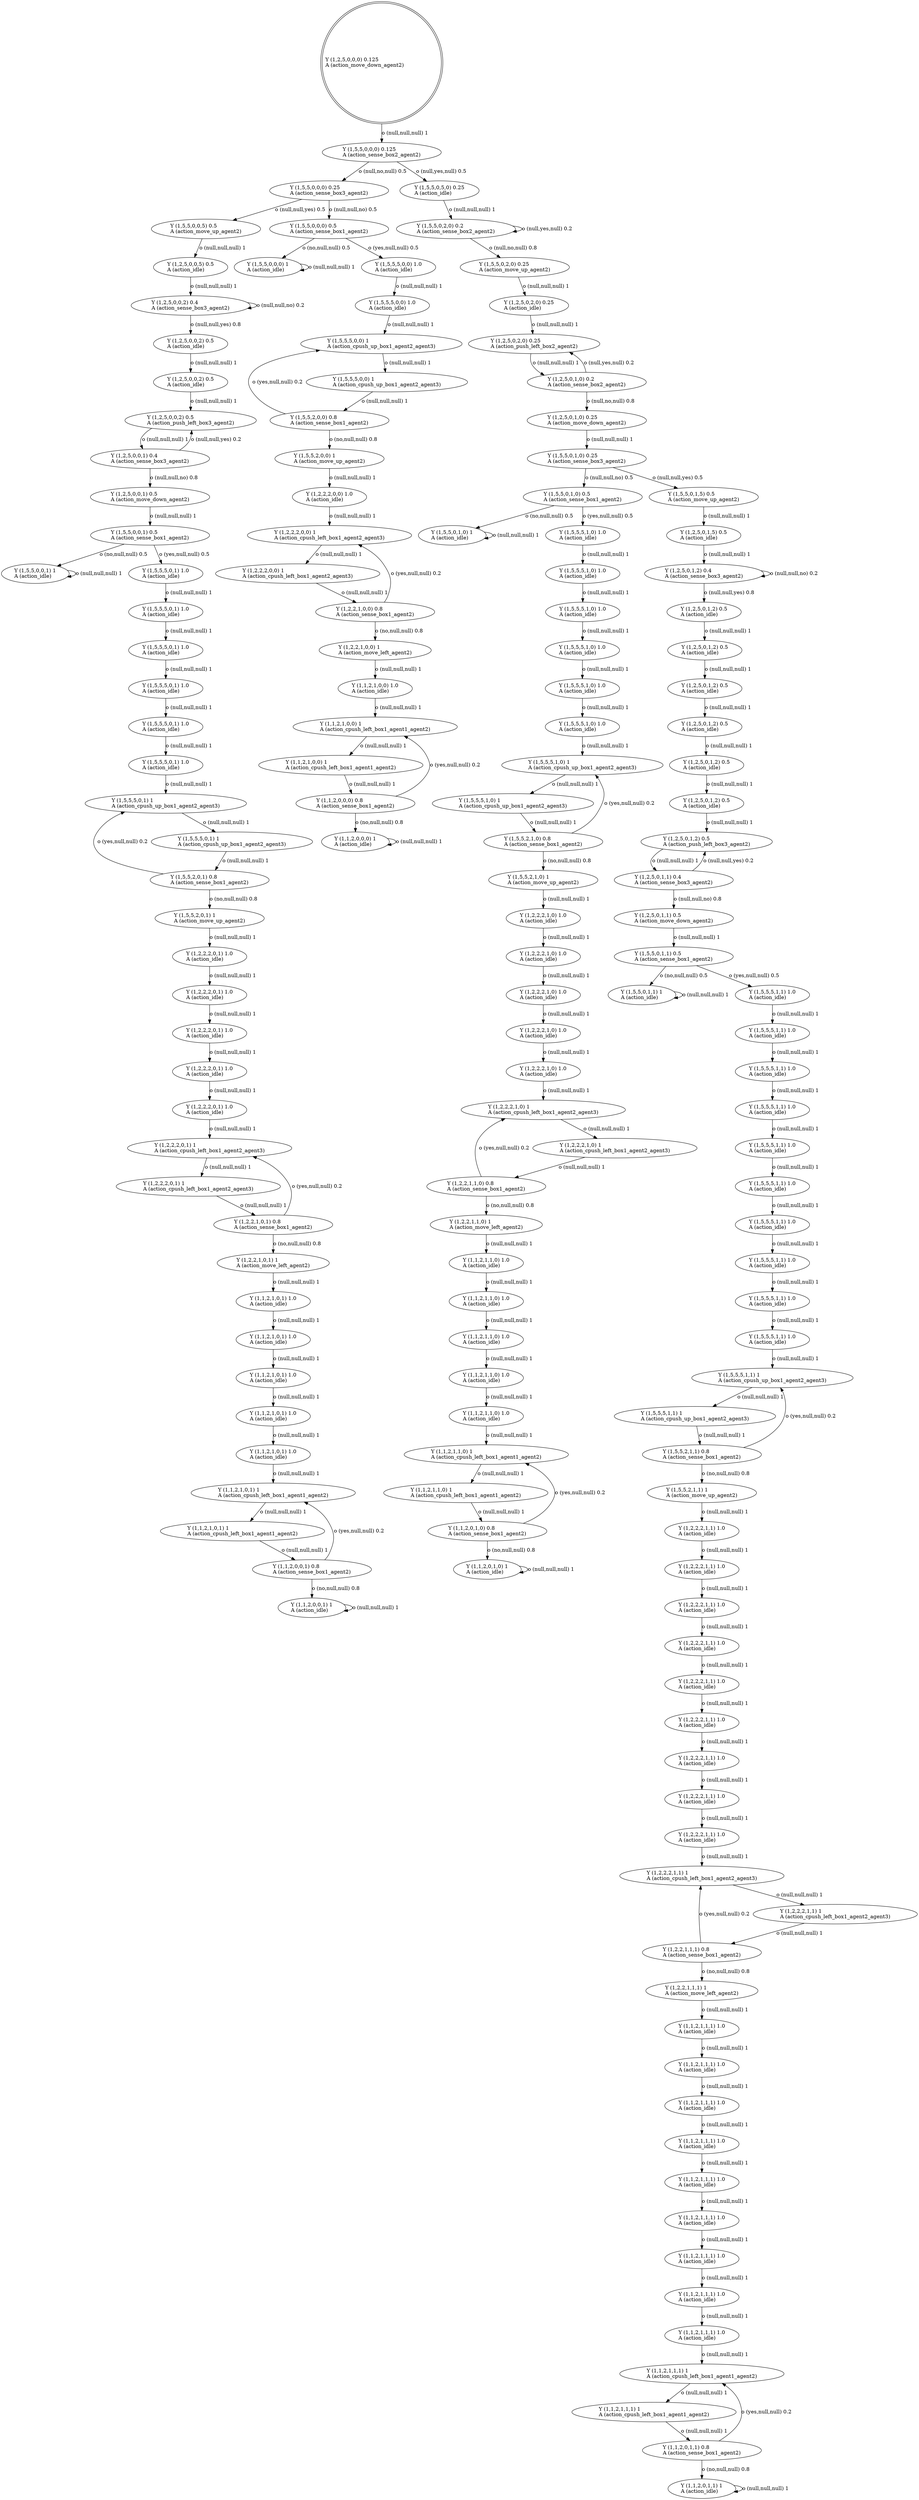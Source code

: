 digraph "G" {
root [label="Y (1,2,5,0,0,0) 0.125\lA (action_move_down_agent2)\l", labeljust="l", shape=doublecircle];
x0row388 [label="Y (1,1,2,0,1,0) 1\lA (action_idle)\l"];
x0row435 [label="Y (1,2,5,0,0,5) 0.5\lA (action_idle)\l"];
x0row441 [label="Y (1,2,5,0,0,2) 0.4\lA (action_sense_box3_agent2)\l"];
x0row374 [label="Y (1,1,2,1,1,0) 1\lA (action_cpush_left_box1_agent1_agent2)\l"];
x0row356 [label="Y (1,2,2,1,1,0) 0.8\lA (action_sense_box1_agent2)\l"];
x0row383 [label="Y (1,1,2,0,1,0) 0.8\lA (action_sense_box1_agent2)\l"];
x0row655 [label="Y (1,1,2,1,0,0) 1\lA (action_cpush_left_box1_agent1_agent2)\l"];
x0row668 [label="Y (1,1,2,0,0,0) 1\lA (action_idle)\l"];
x0row663 [label="Y (1,1,2,0,0,0) 0.8\lA (action_sense_box1_agent2)\l"];
x0row644 [label="Y (1,2,2,1,0,0) 1\lA (action_move_left_agent2)\l"];
x0row631 [label="Y (1,2,2,2,0,0) 1\lA (action_cpush_left_box1_agent2_agent3)\l"];
x0row639 [label="Y (1,2,2,1,0,0) 0.8\lA (action_sense_box1_agent2)\l"];
x0row611 [label="Y (1,5,5,2,0,0) 0.8\lA (action_sense_box1_agent2)\l"];
x0row614 [label="Y (1,5,5,2,0,0) 1\lA (action_move_up_agent2)\l"];
x0row595 [label="Y (1,5,5,0,0,0) 1\lA (action_idle)\l"];
x0row594 [label="Y (1,5,5,5,0,0) 1\lA (action_cpush_up_box1_agent2_agent3)\l"];
x0row552 [label="Y (1,1,2,1,0,1) 1\lA (action_cpush_left_box1_agent1_agent2)\l"];
x0row568 [label="Y (1,1,2,0,0,1) 1\lA (action_idle)\l"];
x0row562 [label="Y (1,1,2,0,0,1) 0.8\lA (action_sense_box1_agent2)\l"];
x0row525 [label="Y (1,2,2,2,0,1) 1\lA (action_cpush_left_box1_agent2_agent3)\l"];
x0row534 [label="Y (1,2,2,1,0,1) 0.8\lA (action_sense_box1_agent2)\l"];
x0row540 [label="Y (1,2,2,1,0,1) 1\lA (action_move_left_agent2)\l"];
x0row502 [label="Y (1,5,5,2,0,1) 0.8\lA (action_sense_box1_agent2)\l"];
x0row506 [label="Y (1,5,5,2,0,1) 1\lA (action_move_up_agent2)\l"];
x0row470 [label="Y (1,2,5,0,0,1) 0.5\lA (action_move_down_agent2)\l"];
x0row478 [label="Y (1,5,5,0,0,1) 0.5\lA (action_sense_box1_agent2)\l"];
x0row485 [label="Y (1,5,5,5,0,1) 1\lA (action_cpush_up_box1_agent2_agent3)\l"];
x0row486 [label="Y (1,5,5,0,0,1) 1\lA (action_idle)\l"];
x0row453 [label="Y (1,2,5,0,0,2) 0.5\lA (action_push_left_box3_agent2)\l"];
x0row458 [label="Y (1,2,5,0,0,1) 0.4\lA (action_sense_box3_agent2)\l"];
x0row184 [label="Y (1,5,5,5,1,1) 1\lA (action_cpush_up_box1_agent2_agent3)\l"];
x0row185 [label="Y (1,5,5,0,1,1) 1\lA (action_idle)\l"];
x0row177 [label="Y (1,5,5,0,1,1) 0.5\lA (action_sense_box1_agent2)\l"];
x0row259 [label="Y (1,1,2,1,1,1) 1\lA (action_cpush_left_box1_agent1_agent2)\l"];
x0row168 [label="Y (1,2,5,0,1,1) 0.5\lA (action_move_down_agent2)\l"];
x0row154 [label="Y (1,2,5,0,1,1) 0.4\lA (action_sense_box3_agent2)\l"];
x0row149 [label="Y (1,2,5,0,1,2) 0.5\lA (action_push_left_box3_agent2)\l"];
x0row306 [label="Y (1,5,5,0,1,0) 1\lA (action_idle)\l"];
x0row305 [label="Y (1,5,5,5,1,0) 1\lA (action_cpush_up_box1_agent2_agent3)\l"];
x0row135 [label="Y (1,2,5,0,1,2) 0.4\lA (action_sense_box3_agent2)\l"];
x0row245 [label="Y (1,2,2,1,1,1) 1\lA (action_move_left_agent2)\l"];
x0row129 [label="Y (1,2,5,0,1,5) 0.5\lA (action_idle)\l"];
x0row115 [label="Y (1,5,5,0,1,0) 0.5\lA (action_sense_box1_agent2)\l"];
x0row239 [label="Y (1,2,2,1,1,1) 0.8\lA (action_sense_box1_agent2)\l"];
x0row114 [label="Y (1,5,5,0,1,5) 0.5\lA (action_move_up_agent2)\l"];
x0row102 [label="Y (1,5,5,0,1,0) 0.25\lA (action_sense_box3_agent2)\l"];
x0row90 [label="Y (1,2,5,0,1,0) 0.25\lA (action_move_down_agent2)\l"];
x0row228 [label="Y (1,2,2,2,1,1) 1\lA (action_cpush_left_box1_agent2_agent3)\l"];
x0row82 [label="Y (1,2,5,0,1,0) 0.2\lA (action_sense_box2_agent2)\l"];
x0row70 [label="Y (1,2,5,0,2,0) 0.25\lA (action_push_left_box2_agent2)\l"];
x0row52 [label="Y (1,5,5,0,2,0) 0.25\lA (action_move_up_agent2)\l"];
x0row361 [label="Y (1,2,2,1,1,0) 1\lA (action_move_left_agent2)\l"];
x0row35 [label="Y (1,5,5,0,2,0) 0.2\lA (action_sense_box2_agent2)\l"];
x0row276 [label="Y (1,1,2,0,1,1) 1\lA (action_idle)\l"];
x0row207 [label="Y (1,5,5,2,1,1) 1\lA (action_move_up_agent2)\l"];
x0row18 [label="Y (1,5,5,0,0,0) 0.25\lA (action_sense_box3_agent2)\l"];
x0row17 [label="Y (1,5,5,0,5,0) 0.25\lA (action_idle)\l"];
x0row203 [label="Y (1,5,5,2,1,1) 0.8\lA (action_sense_box1_agent2)\l"];
x0row6 [label="Y (1,5,5,0,0,0) 0.125\lA (action_sense_box2_agent2)\l"];
x0row270 [label="Y (1,1,2,0,1,1) 0.8\lA (action_sense_box1_agent2)\l"];
x0row327 [label="Y (1,5,5,2,1,0) 1\lA (action_move_up_agent2)\l"];
x0row324 [label="Y (1,5,5,2,1,0) 0.8\lA (action_sense_box1_agent2)\l"];
x0row346 [label="Y (1,2,2,2,1,0) 1\lA (action_cpush_left_box1_agent2_agent3)\l"];
x0row421 [label="Y (1,5,5,0,0,5) 0.5\lA (action_move_up_agent2)\l"];
x0row422 [label="Y (1,5,5,0,0,0) 0.5\lA (action_sense_box1_agent2)\l"];
x0row594_noop_0 [label="Y (1,5,5,5,0,0) 1.0\lA (action_idle)\l"];
x0row594_noop_1 [label="Y (1,5,5,5,0,0) 1.0\lA (action_idle)\l"];
x0row70_noop_0 [label="Y (1,2,5,0,2,0) 0.25\lA (action_idle)\l"];
x0row453_noop_0 [label="Y (1,2,5,0,0,2) 0.5\lA (action_idle)\l"];
x0row453_noop_1 [label="Y (1,2,5,0,0,2) 0.5\lA (action_idle)\l"];
x0row631_noop_0 [label="Y (1,2,2,2,0,0) 1.0\lA (action_idle)\l"];
x0row305_noop_0 [label="Y (1,5,5,5,1,0) 1.0\lA (action_idle)\l"];
x0row305_noop_1 [label="Y (1,5,5,5,1,0) 1.0\lA (action_idle)\l"];
x0row305_noop_2 [label="Y (1,5,5,5,1,0) 1.0\lA (action_idle)\l"];
x0row305_noop_3 [label="Y (1,5,5,5,1,0) 1.0\lA (action_idle)\l"];
x0row305_noop_4 [label="Y (1,5,5,5,1,0) 1.0\lA (action_idle)\l"];
x0row305_noop_5 [label="Y (1,5,5,5,1,0) 1.0\lA (action_idle)\l"];
x0row485_noop_0 [label="Y (1,5,5,5,0,1) 1.0\lA (action_idle)\l"];
x0row485_noop_1 [label="Y (1,5,5,5,0,1) 1.0\lA (action_idle)\l"];
x0row485_noop_2 [label="Y (1,5,5,5,0,1) 1.0\lA (action_idle)\l"];
x0row485_noop_3 [label="Y (1,5,5,5,0,1) 1.0\lA (action_idle)\l"];
x0row485_noop_4 [label="Y (1,5,5,5,0,1) 1.0\lA (action_idle)\l"];
x0row485_noop_5 [label="Y (1,5,5,5,0,1) 1.0\lA (action_idle)\l"];
x0row655_noop_0 [label="Y (1,1,2,1,0,0) 1.0\lA (action_idle)\l"];
x0row149_noop_0 [label="Y (1,2,5,0,1,2) 0.5\lA (action_idle)\l"];
x0row149_noop_1 [label="Y (1,2,5,0,1,2) 0.5\lA (action_idle)\l"];
x0row149_noop_2 [label="Y (1,2,5,0,1,2) 0.5\lA (action_idle)\l"];
x0row149_noop_3 [label="Y (1,2,5,0,1,2) 0.5\lA (action_idle)\l"];
x0row149_noop_4 [label="Y (1,2,5,0,1,2) 0.5\lA (action_idle)\l"];
x0row149_noop_5 [label="Y (1,2,5,0,1,2) 0.5\lA (action_idle)\l"];
x0row346_noop_0 [label="Y (1,2,2,2,1,0) 1.0\lA (action_idle)\l"];
x0row346_noop_1 [label="Y (1,2,2,2,1,0) 1.0\lA (action_idle)\l"];
x0row346_noop_2 [label="Y (1,2,2,2,1,0) 1.0\lA (action_idle)\l"];
x0row346_noop_3 [label="Y (1,2,2,2,1,0) 1.0\lA (action_idle)\l"];
x0row346_noop_4 [label="Y (1,2,2,2,1,0) 1.0\lA (action_idle)\l"];
x0row525_noop_0 [label="Y (1,2,2,2,0,1) 1.0\lA (action_idle)\l"];
x0row525_noop_1 [label="Y (1,2,2,2,0,1) 1.0\lA (action_idle)\l"];
x0row525_noop_2 [label="Y (1,2,2,2,0,1) 1.0\lA (action_idle)\l"];
x0row525_noop_3 [label="Y (1,2,2,2,0,1) 1.0\lA (action_idle)\l"];
x0row525_noop_4 [label="Y (1,2,2,2,0,1) 1.0\lA (action_idle)\l"];
x0row184_noop_0 [label="Y (1,5,5,5,1,1) 1.0\lA (action_idle)\l"];
x0row184_noop_1 [label="Y (1,5,5,5,1,1) 1.0\lA (action_idle)\l"];
x0row184_noop_2 [label="Y (1,5,5,5,1,1) 1.0\lA (action_idle)\l"];
x0row184_noop_3 [label="Y (1,5,5,5,1,1) 1.0\lA (action_idle)\l"];
x0row184_noop_4 [label="Y (1,5,5,5,1,1) 1.0\lA (action_idle)\l"];
x0row184_noop_5 [label="Y (1,5,5,5,1,1) 1.0\lA (action_idle)\l"];
x0row184_noop_6 [label="Y (1,5,5,5,1,1) 1.0\lA (action_idle)\l"];
x0row184_noop_7 [label="Y (1,5,5,5,1,1) 1.0\lA (action_idle)\l"];
x0row184_noop_8 [label="Y (1,5,5,5,1,1) 1.0\lA (action_idle)\l"];
x0row184_noop_9 [label="Y (1,5,5,5,1,1) 1.0\lA (action_idle)\l"];
x0row374_noop_0 [label="Y (1,1,2,1,1,0) 1.0\lA (action_idle)\l"];
x0row374_noop_1 [label="Y (1,1,2,1,1,0) 1.0\lA (action_idle)\l"];
x0row374_noop_2 [label="Y (1,1,2,1,1,0) 1.0\lA (action_idle)\l"];
x0row374_noop_3 [label="Y (1,1,2,1,1,0) 1.0\lA (action_idle)\l"];
x0row374_noop_4 [label="Y (1,1,2,1,1,0) 1.0\lA (action_idle)\l"];
x0row552_noop_0 [label="Y (1,1,2,1,0,1) 1.0\lA (action_idle)\l"];
x0row552_noop_1 [label="Y (1,1,2,1,0,1) 1.0\lA (action_idle)\l"];
x0row552_noop_2 [label="Y (1,1,2,1,0,1) 1.0\lA (action_idle)\l"];
x0row552_noop_3 [label="Y (1,1,2,1,0,1) 1.0\lA (action_idle)\l"];
x0row552_noop_4 [label="Y (1,1,2,1,0,1) 1.0\lA (action_idle)\l"];
x0row228_noop_0 [label="Y (1,2,2,2,1,1) 1.0\lA (action_idle)\l"];
x0row228_noop_1 [label="Y (1,2,2,2,1,1) 1.0\lA (action_idle)\l"];
x0row228_noop_2 [label="Y (1,2,2,2,1,1) 1.0\lA (action_idle)\l"];
x0row228_noop_3 [label="Y (1,2,2,2,1,1) 1.0\lA (action_idle)\l"];
x0row228_noop_4 [label="Y (1,2,2,2,1,1) 1.0\lA (action_idle)\l"];
x0row228_noop_5 [label="Y (1,2,2,2,1,1) 1.0\lA (action_idle)\l"];
x0row228_noop_6 [label="Y (1,2,2,2,1,1) 1.0\lA (action_idle)\l"];
x0row228_noop_7 [label="Y (1,2,2,2,1,1) 1.0\lA (action_idle)\l"];
x0row228_noop_8 [label="Y (1,2,2,2,1,1) 1.0\lA (action_idle)\l"];
x0row259_noop_0 [label="Y (1,1,2,1,1,1) 1.0\lA (action_idle)\l"];
x0row259_noop_1 [label="Y (1,1,2,1,1,1) 1.0\lA (action_idle)\l"];
x0row259_noop_2 [label="Y (1,1,2,1,1,1) 1.0\lA (action_idle)\l"];
x0row259_noop_3 [label="Y (1,1,2,1,1,1) 1.0\lA (action_idle)\l"];
x0row259_noop_4 [label="Y (1,1,2,1,1,1) 1.0\lA (action_idle)\l"];
x0row259_noop_5 [label="Y (1,1,2,1,1,1) 1.0\lA (action_idle)\l"];
x0row259_noop_6 [label="Y (1,1,2,1,1,1) 1.0\lA (action_idle)\l"];
x0row259_noop_7 [label="Y (1,1,2,1,1,1) 1.0\lA (action_idle)\l"];
x0row259_noop_8 [label="Y (1,1,2,1,1,1) 1.0\lA (action_idle)\l"];
x0row374_repeat_1 [label="Y (1,1,2,1,1,0) 1\lA (action_cpush_left_box1_agent1_agent2)\l"];
x0row655_repeat_1 [label="Y (1,1,2,1,0,0) 1\lA (action_cpush_left_box1_agent1_agent2)\l"];
x0row631_repeat_1 [label="Y (1,2,2,2,0,0) 1\lA (action_cpush_left_box1_agent2_agent3)\l"];
x0row594_repeat_1 [label="Y (1,5,5,5,0,0) 1\lA (action_cpush_up_box1_agent2_agent3)\l"];
x0row552_repeat_1 [label="Y (1,1,2,1,0,1) 1\lA (action_cpush_left_box1_agent1_agent2)\l"];
x0row525_repeat_1 [label="Y (1,2,2,2,0,1) 1\lA (action_cpush_left_box1_agent2_agent3)\l"];
x0row485_repeat_1 [label="Y (1,5,5,5,0,1) 1\lA (action_cpush_up_box1_agent2_agent3)\l"];
x0row184_repeat_1 [label="Y (1,5,5,5,1,1) 1\lA (action_cpush_up_box1_agent2_agent3)\l"];
x0row259_repeat_1 [label="Y (1,1,2,1,1,1) 1\lA (action_cpush_left_box1_agent1_agent2)\l"];
x0row305_repeat_1 [label="Y (1,5,5,5,1,0) 1\lA (action_cpush_up_box1_agent2_agent3)\l"];
x0row228_repeat_1 [label="Y (1,2,2,2,1,1) 1\lA (action_cpush_left_box1_agent2_agent3)\l"];
x0row346_repeat_1 [label="Y (1,2,2,2,1,0) 1\lA (action_cpush_left_box1_agent2_agent3)\l"];
root -> x0row6  [key=0, label="o (null,null,null) 1\l"];
x0row388 -> x0row388  [key=0, label="o (null,null,null) 1\l"];
x0row435 -> x0row441  [key=0, label="o (null,null,null) 1\l"];
x0row441 -> x0row453_noop_0  [key=0, label="o (null,null,yes) 0.8\l"];
x0row441 -> x0row441  [key=0, label="o (null,null,no) 0.2\l"];
x0row374 -> x0row374_repeat_1  [key=0, label="o (null,null,null) 1\l"];
x0row356 -> x0row346  [key=0, label="o (yes,null,null) 0.2\l"];
x0row356 -> x0row361  [key=0, label="o (no,null,null) 0.8\l"];
x0row383 -> x0row374  [key=0, label="o (yes,null,null) 0.2\l"];
x0row383 -> x0row388  [key=0, label="o (no,null,null) 0.8\l"];
x0row655 -> x0row655_repeat_1  [key=0, label="o (null,null,null) 1\l"];
x0row668 -> x0row668  [key=0, label="o (null,null,null) 1\l"];
x0row663 -> x0row655  [key=0, label="o (yes,null,null) 0.2\l"];
x0row663 -> x0row668  [key=0, label="o (no,null,null) 0.8\l"];
x0row644 -> x0row655_noop_0  [key=0, label="o (null,null,null) 1\l"];
x0row631 -> x0row631_repeat_1  [key=0, label="o (null,null,null) 1\l"];
x0row639 -> x0row631  [key=0, label="o (yes,null,null) 0.2\l"];
x0row639 -> x0row644  [key=0, label="o (no,null,null) 0.8\l"];
x0row611 -> x0row594  [key=0, label="o (yes,null,null) 0.2\l"];
x0row611 -> x0row614  [key=0, label="o (no,null,null) 0.8\l"];
x0row614 -> x0row631_noop_0  [key=0, label="o (null,null,null) 1\l"];
x0row595 -> x0row595  [key=0, label="o (null,null,null) 1\l"];
x0row594 -> x0row594_repeat_1  [key=0, label="o (null,null,null) 1\l"];
x0row552 -> x0row552_repeat_1  [key=0, label="o (null,null,null) 1\l"];
x0row568 -> x0row568  [key=0, label="o (null,null,null) 1\l"];
x0row562 -> x0row552  [key=0, label="o (yes,null,null) 0.2\l"];
x0row562 -> x0row568  [key=0, label="o (no,null,null) 0.8\l"];
x0row525 -> x0row525_repeat_1  [key=0, label="o (null,null,null) 1\l"];
x0row534 -> x0row525  [key=0, label="o (yes,null,null) 0.2\l"];
x0row534 -> x0row540  [key=0, label="o (no,null,null) 0.8\l"];
x0row540 -> x0row552_noop_0  [key=0, label="o (null,null,null) 1\l"];
x0row502 -> x0row485  [key=0, label="o (yes,null,null) 0.2\l"];
x0row502 -> x0row506  [key=0, label="o (no,null,null) 0.8\l"];
x0row506 -> x0row525_noop_0  [key=0, label="o (null,null,null) 1\l"];
x0row470 -> x0row478  [key=0, label="o (null,null,null) 1\l"];
x0row478 -> x0row486  [key=0, label="o (no,null,null) 0.5\l"];
x0row478 -> x0row485_noop_0  [key=0, label="o (yes,null,null) 0.5\l"];
x0row485 -> x0row485_repeat_1  [key=0, label="o (null,null,null) 1\l"];
x0row486 -> x0row486  [key=0, label="o (null,null,null) 1\l"];
x0row453 -> x0row458  [key=0, label="o (null,null,null) 1\l"];
x0row458 -> x0row453  [key=0, label="o (null,null,yes) 0.2\l"];
x0row458 -> x0row470  [key=0, label="o (null,null,no) 0.8\l"];
x0row184 -> x0row184_repeat_1  [key=0, label="o (null,null,null) 1\l"];
x0row185 -> x0row185  [key=0, label="o (null,null,null) 1\l"];
x0row177 -> x0row185  [key=0, label="o (no,null,null) 0.5\l"];
x0row177 -> x0row184_noop_0  [key=0, label="o (yes,null,null) 0.5\l"];
x0row259 -> x0row259_repeat_1  [key=0, label="o (null,null,null) 1\l"];
x0row168 -> x0row177  [key=0, label="o (null,null,null) 1\l"];
x0row154 -> x0row149  [key=0, label="o (null,null,yes) 0.2\l"];
x0row154 -> x0row168  [key=0, label="o (null,null,no) 0.8\l"];
x0row149 -> x0row154  [key=0, label="o (null,null,null) 1\l"];
x0row306 -> x0row306  [key=0, label="o (null,null,null) 1\l"];
x0row305 -> x0row305_repeat_1  [key=0, label="o (null,null,null) 1\l"];
x0row135 -> x0row149_noop_0  [key=0, label="o (null,null,yes) 0.8\l"];
x0row135 -> x0row135  [key=0, label="o (null,null,no) 0.2\l"];
x0row245 -> x0row259_noop_0  [key=0, label="o (null,null,null) 1\l"];
x0row129 -> x0row135  [key=0, label="o (null,null,null) 1\l"];
x0row115 -> x0row306  [key=0, label="o (no,null,null) 0.5\l"];
x0row115 -> x0row305_noop_0  [key=0, label="o (yes,null,null) 0.5\l"];
x0row239 -> x0row228  [key=0, label="o (yes,null,null) 0.2\l"];
x0row239 -> x0row245  [key=0, label="o (no,null,null) 0.8\l"];
x0row114 -> x0row129  [key=0, label="o (null,null,null) 1\l"];
x0row102 -> x0row114  [key=0, label="o (null,null,yes) 0.5\l"];
x0row102 -> x0row115  [key=0, label="o (null,null,no) 0.5\l"];
x0row90 -> x0row102  [key=0, label="o (null,null,null) 1\l"];
x0row228 -> x0row228_repeat_1  [key=0, label="o (null,null,null) 1\l"];
x0row82 -> x0row70  [key=0, label="o (null,yes,null) 0.2\l"];
x0row82 -> x0row90  [key=0, label="o (null,no,null) 0.8\l"];
x0row70 -> x0row82  [key=0, label="o (null,null,null) 1\l"];
x0row52 -> x0row70_noop_0  [key=0, label="o (null,null,null) 1\l"];
x0row361 -> x0row374_noop_0  [key=0, label="o (null,null,null) 1\l"];
x0row35 -> x0row52  [key=0, label="o (null,no,null) 0.8\l"];
x0row35 -> x0row35  [key=0, label="o (null,yes,null) 0.2\l"];
x0row276 -> x0row276  [key=0, label="o (null,null,null) 1\l"];
x0row207 -> x0row228_noop_0  [key=0, label="o (null,null,null) 1\l"];
x0row18 -> x0row421  [key=0, label="o (null,null,yes) 0.5\l"];
x0row18 -> x0row422  [key=0, label="o (null,null,no) 0.5\l"];
x0row17 -> x0row35  [key=0, label="o (null,null,null) 1\l"];
x0row203 -> x0row184  [key=0, label="o (yes,null,null) 0.2\l"];
x0row203 -> x0row207  [key=0, label="o (no,null,null) 0.8\l"];
x0row6 -> x0row17  [key=0, label="o (null,yes,null) 0.5\l"];
x0row6 -> x0row18  [key=0, label="o (null,no,null) 0.5\l"];
x0row270 -> x0row259  [key=0, label="o (yes,null,null) 0.2\l"];
x0row270 -> x0row276  [key=0, label="o (no,null,null) 0.8\l"];
x0row327 -> x0row346_noop_0  [key=0, label="o (null,null,null) 1\l"];
x0row324 -> x0row305  [key=0, label="o (yes,null,null) 0.2\l"];
x0row324 -> x0row327  [key=0, label="o (no,null,null) 0.8\l"];
x0row346 -> x0row346_repeat_1  [key=0, label="o (null,null,null) 1\l"];
x0row421 -> x0row435  [key=0, label="o (null,null,null) 1\l"];
x0row422 -> x0row595  [key=0, label="o (no,null,null) 0.5\l"];
x0row422 -> x0row594_noop_0  [key=0, label="o (yes,null,null) 0.5\l"];
x0row594_noop_0 -> x0row594_noop_1  [key=0, label="o (null,null,null) 1\l"];
x0row594_noop_1 -> x0row594  [key=0, label="o (null,null,null) 1\l"];
x0row70_noop_0 -> x0row70  [key=0, label="o (null,null,null) 1\l"];
x0row453_noop_0 -> x0row453_noop_1  [key=0, label="o (null,null,null) 1\l"];
x0row453_noop_1 -> x0row453  [key=0, label="o (null,null,null) 1\l"];
x0row631_noop_0 -> x0row631  [key=0, label="o (null,null,null) 1\l"];
x0row305_noop_0 -> x0row305_noop_1  [key=0, label="o (null,null,null) 1\l"];
x0row305_noop_1 -> x0row305_noop_2  [key=0, label="o (null,null,null) 1\l"];
x0row305_noop_2 -> x0row305_noop_3  [key=0, label="o (null,null,null) 1\l"];
x0row305_noop_3 -> x0row305_noop_4  [key=0, label="o (null,null,null) 1\l"];
x0row305_noop_4 -> x0row305_noop_5  [key=0, label="o (null,null,null) 1\l"];
x0row305_noop_5 -> x0row305  [key=0, label="o (null,null,null) 1\l"];
x0row485_noop_0 -> x0row485_noop_1  [key=0, label="o (null,null,null) 1\l"];
x0row485_noop_1 -> x0row485_noop_2  [key=0, label="o (null,null,null) 1\l"];
x0row485_noop_2 -> x0row485_noop_3  [key=0, label="o (null,null,null) 1\l"];
x0row485_noop_3 -> x0row485_noop_4  [key=0, label="o (null,null,null) 1\l"];
x0row485_noop_4 -> x0row485_noop_5  [key=0, label="o (null,null,null) 1\l"];
x0row485_noop_5 -> x0row485  [key=0, label="o (null,null,null) 1\l"];
x0row655_noop_0 -> x0row655  [key=0, label="o (null,null,null) 1\l"];
x0row149_noop_0 -> x0row149_noop_1  [key=0, label="o (null,null,null) 1\l"];
x0row149_noop_1 -> x0row149_noop_2  [key=0, label="o (null,null,null) 1\l"];
x0row149_noop_2 -> x0row149_noop_3  [key=0, label="o (null,null,null) 1\l"];
x0row149_noop_3 -> x0row149_noop_4  [key=0, label="o (null,null,null) 1\l"];
x0row149_noop_4 -> x0row149_noop_5  [key=0, label="o (null,null,null) 1\l"];
x0row149_noop_5 -> x0row149  [key=0, label="o (null,null,null) 1\l"];
x0row346_noop_0 -> x0row346_noop_1  [key=0, label="o (null,null,null) 1\l"];
x0row346_noop_1 -> x0row346_noop_2  [key=0, label="o (null,null,null) 1\l"];
x0row346_noop_2 -> x0row346_noop_3  [key=0, label="o (null,null,null) 1\l"];
x0row346_noop_3 -> x0row346_noop_4  [key=0, label="o (null,null,null) 1\l"];
x0row346_noop_4 -> x0row346  [key=0, label="o (null,null,null) 1\l"];
x0row525_noop_0 -> x0row525_noop_1  [key=0, label="o (null,null,null) 1\l"];
x0row525_noop_1 -> x0row525_noop_2  [key=0, label="o (null,null,null) 1\l"];
x0row525_noop_2 -> x0row525_noop_3  [key=0, label="o (null,null,null) 1\l"];
x0row525_noop_3 -> x0row525_noop_4  [key=0, label="o (null,null,null) 1\l"];
x0row525_noop_4 -> x0row525  [key=0, label="o (null,null,null) 1\l"];
x0row184_noop_0 -> x0row184_noop_1  [key=0, label="o (null,null,null) 1\l"];
x0row184_noop_1 -> x0row184_noop_2  [key=0, label="o (null,null,null) 1\l"];
x0row184_noop_2 -> x0row184_noop_3  [key=0, label="o (null,null,null) 1\l"];
x0row184_noop_3 -> x0row184_noop_4  [key=0, label="o (null,null,null) 1\l"];
x0row184_noop_4 -> x0row184_noop_5  [key=0, label="o (null,null,null) 1\l"];
x0row184_noop_5 -> x0row184_noop_6  [key=0, label="o (null,null,null) 1\l"];
x0row184_noop_6 -> x0row184_noop_7  [key=0, label="o (null,null,null) 1\l"];
x0row184_noop_7 -> x0row184_noop_8  [key=0, label="o (null,null,null) 1\l"];
x0row184_noop_8 -> x0row184_noop_9  [key=0, label="o (null,null,null) 1\l"];
x0row184_noop_9 -> x0row184  [key=0, label="o (null,null,null) 1\l"];
x0row374_noop_0 -> x0row374_noop_1  [key=0, label="o (null,null,null) 1\l"];
x0row374_noop_1 -> x0row374_noop_2  [key=0, label="o (null,null,null) 1\l"];
x0row374_noop_2 -> x0row374_noop_3  [key=0, label="o (null,null,null) 1\l"];
x0row374_noop_3 -> x0row374_noop_4  [key=0, label="o (null,null,null) 1\l"];
x0row374_noop_4 -> x0row374  [key=0, label="o (null,null,null) 1\l"];
x0row552_noop_0 -> x0row552_noop_1  [key=0, label="o (null,null,null) 1\l"];
x0row552_noop_1 -> x0row552_noop_2  [key=0, label="o (null,null,null) 1\l"];
x0row552_noop_2 -> x0row552_noop_3  [key=0, label="o (null,null,null) 1\l"];
x0row552_noop_3 -> x0row552_noop_4  [key=0, label="o (null,null,null) 1\l"];
x0row552_noop_4 -> x0row552  [key=0, label="o (null,null,null) 1\l"];
x0row228_noop_0 -> x0row228_noop_1  [key=0, label="o (null,null,null) 1\l"];
x0row228_noop_1 -> x0row228_noop_2  [key=0, label="o (null,null,null) 1\l"];
x0row228_noop_2 -> x0row228_noop_3  [key=0, label="o (null,null,null) 1\l"];
x0row228_noop_3 -> x0row228_noop_4  [key=0, label="o (null,null,null) 1\l"];
x0row228_noop_4 -> x0row228_noop_5  [key=0, label="o (null,null,null) 1\l"];
x0row228_noop_5 -> x0row228_noop_6  [key=0, label="o (null,null,null) 1\l"];
x0row228_noop_6 -> x0row228_noop_7  [key=0, label="o (null,null,null) 1\l"];
x0row228_noop_7 -> x0row228_noop_8  [key=0, label="o (null,null,null) 1\l"];
x0row228_noop_8 -> x0row228  [key=0, label="o (null,null,null) 1\l"];
x0row259_noop_0 -> x0row259_noop_1  [key=0, label="o (null,null,null) 1\l"];
x0row259_noop_1 -> x0row259_noop_2  [key=0, label="o (null,null,null) 1\l"];
x0row259_noop_2 -> x0row259_noop_3  [key=0, label="o (null,null,null) 1\l"];
x0row259_noop_3 -> x0row259_noop_4  [key=0, label="o (null,null,null) 1\l"];
x0row259_noop_4 -> x0row259_noop_5  [key=0, label="o (null,null,null) 1\l"];
x0row259_noop_5 -> x0row259_noop_6  [key=0, label="o (null,null,null) 1\l"];
x0row259_noop_6 -> x0row259_noop_7  [key=0, label="o (null,null,null) 1\l"];
x0row259_noop_7 -> x0row259_noop_8  [key=0, label="o (null,null,null) 1\l"];
x0row259_noop_8 -> x0row259  [key=0, label="o (null,null,null) 1\l"];
x0row374_repeat_1 -> x0row383  [key=0, label="o (null,null,null) 1\l"];
x0row655_repeat_1 -> x0row663  [key=0, label="o (null,null,null) 1\l"];
x0row631_repeat_1 -> x0row639  [key=0, label="o (null,null,null) 1\l"];
x0row594_repeat_1 -> x0row611  [key=0, label="o (null,null,null) 1\l"];
x0row552_repeat_1 -> x0row562  [key=0, label="o (null,null,null) 1\l"];
x0row525_repeat_1 -> x0row534  [key=0, label="o (null,null,null) 1\l"];
x0row485_repeat_1 -> x0row502  [key=0, label="o (null,null,null) 1\l"];
x0row184_repeat_1 -> x0row203  [key=0, label="o (null,null,null) 1\l"];
x0row259_repeat_1 -> x0row270  [key=0, label="o (null,null,null) 1\l"];
x0row305_repeat_1 -> x0row324  [key=0, label="o (null,null,null) 1\l"];
x0row228_repeat_1 -> x0row239  [key=0, label="o (null,null,null) 1\l"];
x0row346_repeat_1 -> x0row356  [key=0, label="o (null,null,null) 1\l"];
}
